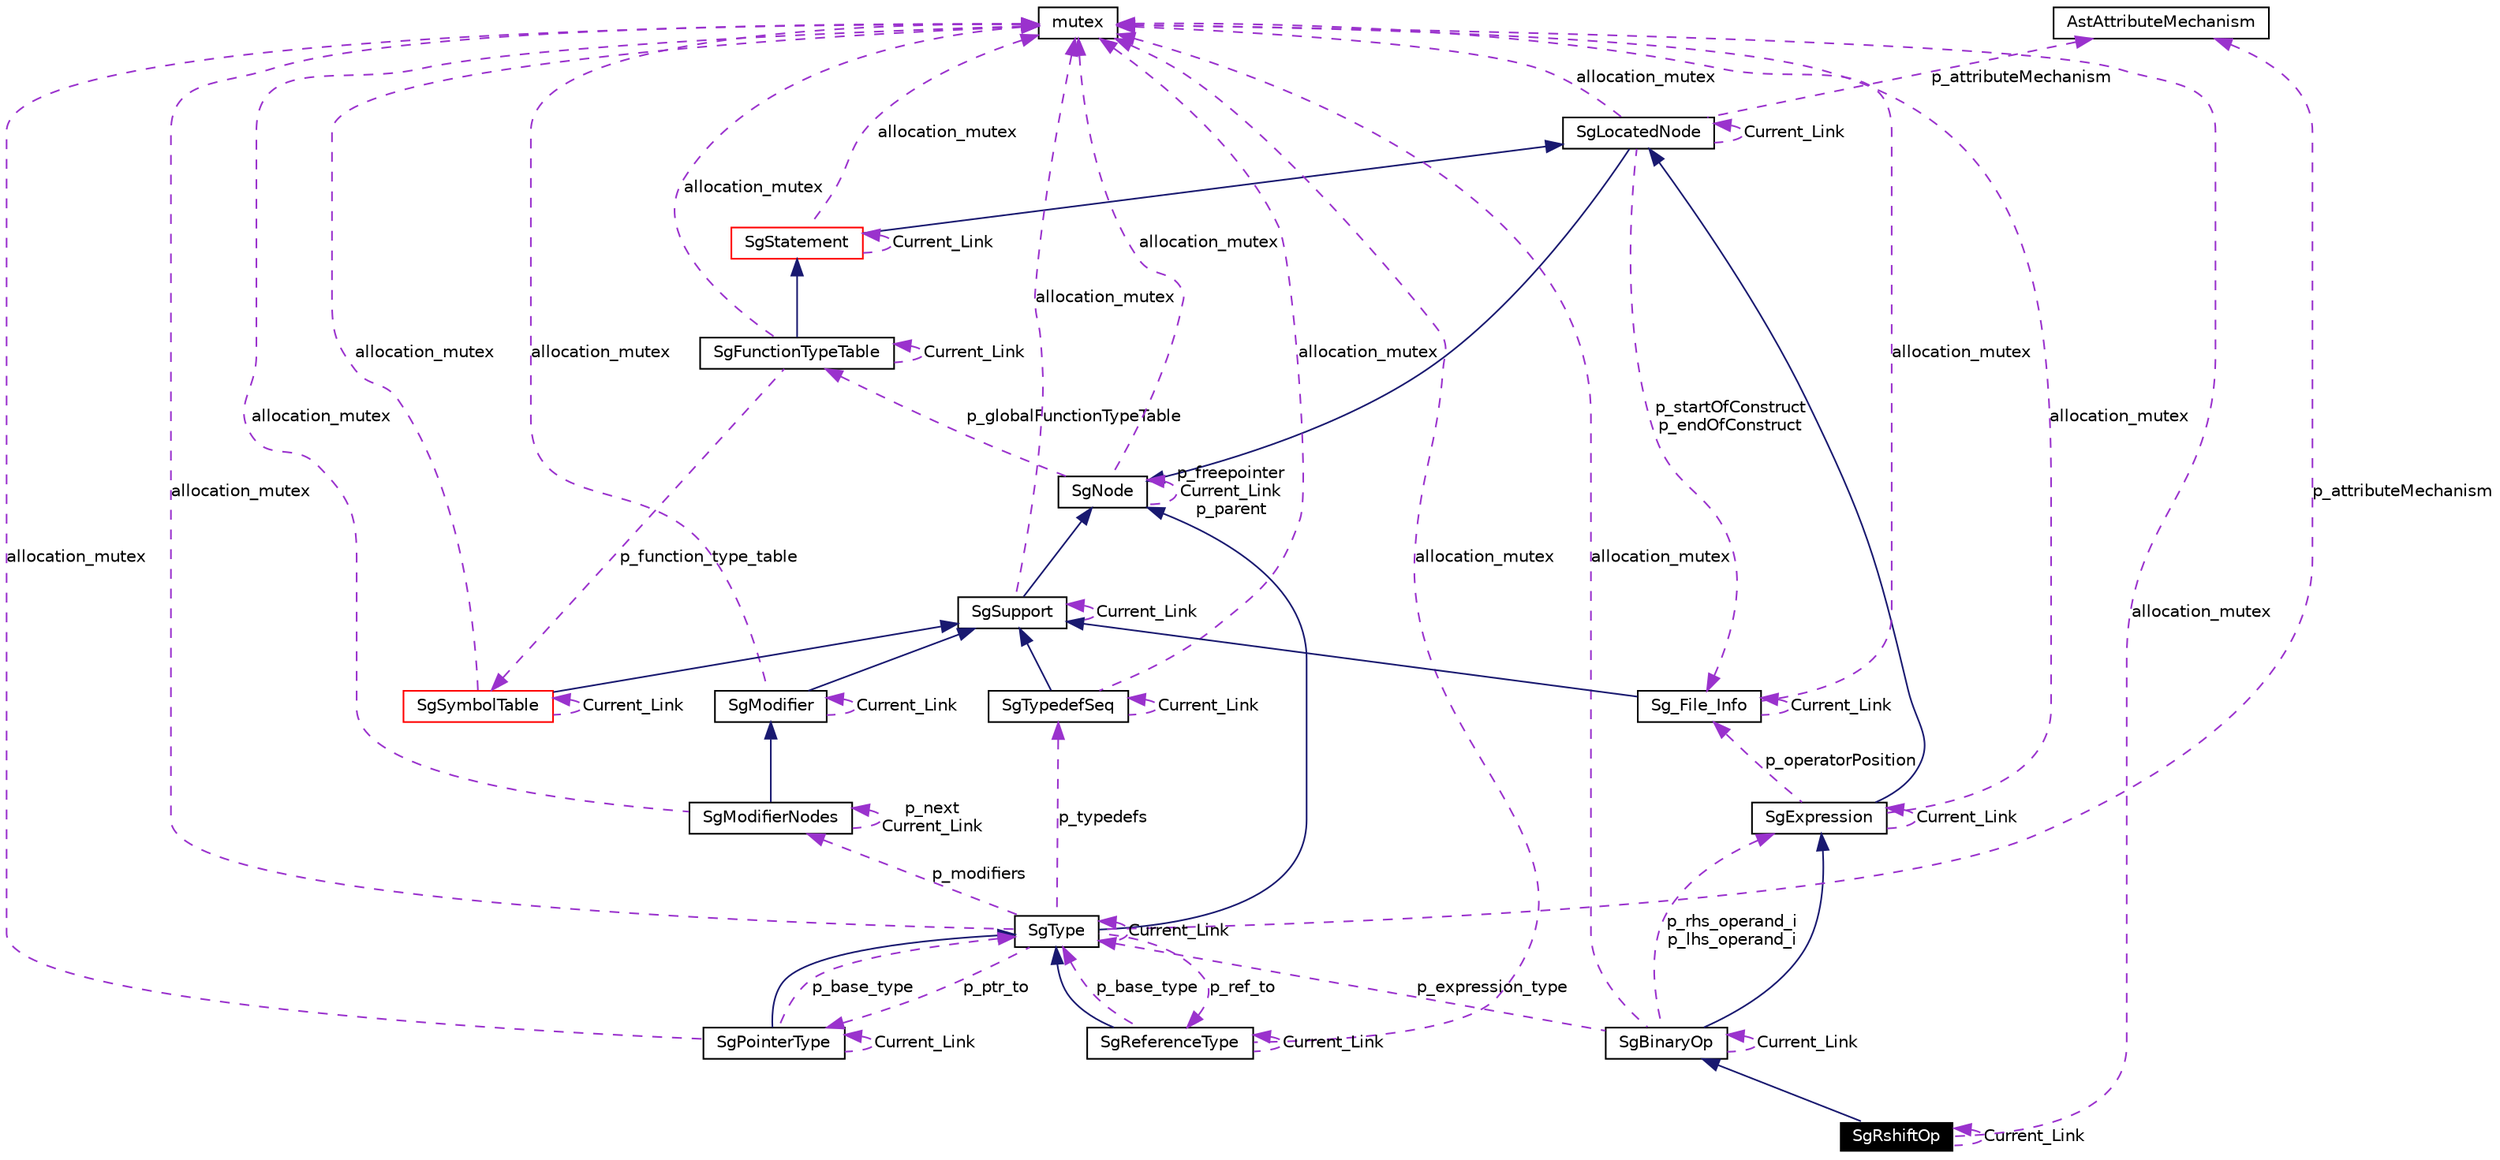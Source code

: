 digraph G
{
  edge [fontname="Helvetica",fontsize=10,labelfontname="Helvetica",labelfontsize=10];
  node [fontname="Helvetica",fontsize=10,shape=record];
  Node1 [label="SgRshiftOp",height=0.2,width=0.4,color="white", fillcolor="black", style="filled" fontcolor="white"];
  Node2 -> Node1 [dir=back,color="midnightblue",fontsize=10,style="solid",fontname="Helvetica"];
  Node2 [label="SgBinaryOp",height=0.2,width=0.4,color="black",URL="$classSgBinaryOp.html"];
  Node3 -> Node2 [dir=back,color="midnightblue",fontsize=10,style="solid",fontname="Helvetica"];
  Node3 [label="SgExpression",height=0.2,width=0.4,color="black",URL="$classSgExpression.html"];
  Node4 -> Node3 [dir=back,color="midnightblue",fontsize=10,style="solid",fontname="Helvetica"];
  Node4 [label="SgLocatedNode",height=0.2,width=0.4,color="black",URL="$classSgLocatedNode.html"];
  Node5 -> Node4 [dir=back,color="midnightblue",fontsize=10,style="solid",fontname="Helvetica"];
  Node5 [label="SgNode",height=0.2,width=0.4,color="black",URL="$classSgNode.html"];
  Node6 -> Node5 [dir=back,color="darkorchid3",fontsize=10,style="dashed",label="p_globalFunctionTypeTable",fontname="Helvetica"];
  Node6 [label="SgFunctionTypeTable",height=0.2,width=0.4,color="black",URL="$classSgFunctionTypeTable.html"];
  Node7 -> Node6 [dir=back,color="midnightblue",fontsize=10,style="solid",fontname="Helvetica"];
  Node7 [label="SgStatement",height=0.2,width=0.4,color="red",URL="$classSgStatement.html"];
  Node4 -> Node7 [dir=back,color="midnightblue",fontsize=10,style="solid",fontname="Helvetica"];
  Node7 -> Node7 [dir=back,color="darkorchid3",fontsize=10,style="dashed",label="Current_Link",fontname="Helvetica"];
  Node8 -> Node7 [dir=back,color="darkorchid3",fontsize=10,style="dashed",label="allocation_mutex",fontname="Helvetica"];
  Node8 [label="mutex",height=0.2,width=0.4,color="black",URL="$classmutex.html"];
  Node6 -> Node6 [dir=back,color="darkorchid3",fontsize=10,style="dashed",label="Current_Link",fontname="Helvetica"];
  Node8 -> Node6 [dir=back,color="darkorchid3",fontsize=10,style="dashed",label="allocation_mutex",fontname="Helvetica"];
  Node9 -> Node6 [dir=back,color="darkorchid3",fontsize=10,style="dashed",label="p_function_type_table",fontname="Helvetica"];
  Node9 [label="SgSymbolTable",height=0.2,width=0.4,color="red",URL="$classSgSymbolTable.html"];
  Node10 -> Node9 [dir=back,color="midnightblue",fontsize=10,style="solid",fontname="Helvetica"];
  Node10 [label="SgSupport",height=0.2,width=0.4,color="black",URL="$classSgSupport.html"];
  Node5 -> Node10 [dir=back,color="midnightblue",fontsize=10,style="solid",fontname="Helvetica"];
  Node8 -> Node10 [dir=back,color="darkorchid3",fontsize=10,style="dashed",label="allocation_mutex",fontname="Helvetica"];
  Node10 -> Node10 [dir=back,color="darkorchid3",fontsize=10,style="dashed",label="Current_Link",fontname="Helvetica"];
  Node8 -> Node9 [dir=back,color="darkorchid3",fontsize=10,style="dashed",label="allocation_mutex",fontname="Helvetica"];
  Node9 -> Node9 [dir=back,color="darkorchid3",fontsize=10,style="dashed",label="Current_Link",fontname="Helvetica"];
  Node5 -> Node5 [dir=back,color="darkorchid3",fontsize=10,style="dashed",label="p_freepointer\nCurrent_Link\np_parent",fontname="Helvetica"];
  Node8 -> Node5 [dir=back,color="darkorchid3",fontsize=10,style="dashed",label="allocation_mutex",fontname="Helvetica"];
  Node8 -> Node4 [dir=back,color="darkorchid3",fontsize=10,style="dashed",label="allocation_mutex",fontname="Helvetica"];
  Node11 -> Node4 [dir=back,color="darkorchid3",fontsize=10,style="dashed",label="p_attributeMechanism",fontname="Helvetica"];
  Node11 [label="AstAttributeMechanism",height=0.2,width=0.4,color="black",URL="$classAstAttributeMechanism.html"];
  Node12 -> Node4 [dir=back,color="darkorchid3",fontsize=10,style="dashed",label="p_startOfConstruct\np_endOfConstruct",fontname="Helvetica"];
  Node12 [label="Sg_File_Info",height=0.2,width=0.4,color="black",URL="$classSg__File__Info.html"];
  Node10 -> Node12 [dir=back,color="midnightblue",fontsize=10,style="solid",fontname="Helvetica"];
  Node8 -> Node12 [dir=back,color="darkorchid3",fontsize=10,style="dashed",label="allocation_mutex",fontname="Helvetica"];
  Node12 -> Node12 [dir=back,color="darkorchid3",fontsize=10,style="dashed",label="Current_Link",fontname="Helvetica"];
  Node4 -> Node4 [dir=back,color="darkorchid3",fontsize=10,style="dashed",label="Current_Link",fontname="Helvetica"];
  Node3 -> Node3 [dir=back,color="darkorchid3",fontsize=10,style="dashed",label="Current_Link",fontname="Helvetica"];
  Node8 -> Node3 [dir=back,color="darkorchid3",fontsize=10,style="dashed",label="allocation_mutex",fontname="Helvetica"];
  Node12 -> Node3 [dir=back,color="darkorchid3",fontsize=10,style="dashed",label="p_operatorPosition",fontname="Helvetica"];
  Node3 -> Node2 [dir=back,color="darkorchid3",fontsize=10,style="dashed",label="p_rhs_operand_i\np_lhs_operand_i",fontname="Helvetica"];
  Node2 -> Node2 [dir=back,color="darkorchid3",fontsize=10,style="dashed",label="Current_Link",fontname="Helvetica"];
  Node8 -> Node2 [dir=back,color="darkorchid3",fontsize=10,style="dashed",label="allocation_mutex",fontname="Helvetica"];
  Node13 -> Node2 [dir=back,color="darkorchid3",fontsize=10,style="dashed",label="p_expression_type",fontname="Helvetica"];
  Node13 [label="SgType",height=0.2,width=0.4,color="black",URL="$classSgType.html"];
  Node5 -> Node13 [dir=back,color="midnightblue",fontsize=10,style="solid",fontname="Helvetica"];
  Node14 -> Node13 [dir=back,color="darkorchid3",fontsize=10,style="dashed",label="p_ptr_to",fontname="Helvetica"];
  Node14 [label="SgPointerType",height=0.2,width=0.4,color="black",URL="$classSgPointerType.html"];
  Node13 -> Node14 [dir=back,color="midnightblue",fontsize=10,style="solid",fontname="Helvetica"];
  Node14 -> Node14 [dir=back,color="darkorchid3",fontsize=10,style="dashed",label="Current_Link",fontname="Helvetica"];
  Node8 -> Node14 [dir=back,color="darkorchid3",fontsize=10,style="dashed",label="allocation_mutex",fontname="Helvetica"];
  Node13 -> Node14 [dir=back,color="darkorchid3",fontsize=10,style="dashed",label="p_base_type",fontname="Helvetica"];
  Node15 -> Node13 [dir=back,color="darkorchid3",fontsize=10,style="dashed",label="p_ref_to",fontname="Helvetica"];
  Node15 [label="SgReferenceType",height=0.2,width=0.4,color="black",URL="$classSgReferenceType.html"];
  Node13 -> Node15 [dir=back,color="midnightblue",fontsize=10,style="solid",fontname="Helvetica"];
  Node15 -> Node15 [dir=back,color="darkorchid3",fontsize=10,style="dashed",label="Current_Link",fontname="Helvetica"];
  Node8 -> Node15 [dir=back,color="darkorchid3",fontsize=10,style="dashed",label="allocation_mutex",fontname="Helvetica"];
  Node13 -> Node15 [dir=back,color="darkorchid3",fontsize=10,style="dashed",label="p_base_type",fontname="Helvetica"];
  Node16 -> Node13 [dir=back,color="darkorchid3",fontsize=10,style="dashed",label="p_modifiers",fontname="Helvetica"];
  Node16 [label="SgModifierNodes",height=0.2,width=0.4,color="black",URL="$classSgModifierNodes.html"];
  Node17 -> Node16 [dir=back,color="midnightblue",fontsize=10,style="solid",fontname="Helvetica"];
  Node17 [label="SgModifier",height=0.2,width=0.4,color="black",URL="$classSgModifier.html"];
  Node10 -> Node17 [dir=back,color="midnightblue",fontsize=10,style="solid",fontname="Helvetica"];
  Node8 -> Node17 [dir=back,color="darkorchid3",fontsize=10,style="dashed",label="allocation_mutex",fontname="Helvetica"];
  Node17 -> Node17 [dir=back,color="darkorchid3",fontsize=10,style="dashed",label="Current_Link",fontname="Helvetica"];
  Node16 -> Node16 [dir=back,color="darkorchid3",fontsize=10,style="dashed",label="p_next\nCurrent_Link",fontname="Helvetica"];
  Node8 -> Node16 [dir=back,color="darkorchid3",fontsize=10,style="dashed",label="allocation_mutex",fontname="Helvetica"];
  Node8 -> Node13 [dir=back,color="darkorchid3",fontsize=10,style="dashed",label="allocation_mutex",fontname="Helvetica"];
  Node11 -> Node13 [dir=back,color="darkorchid3",fontsize=10,style="dashed",label="p_attributeMechanism",fontname="Helvetica"];
  Node18 -> Node13 [dir=back,color="darkorchid3",fontsize=10,style="dashed",label="p_typedefs",fontname="Helvetica"];
  Node18 [label="SgTypedefSeq",height=0.2,width=0.4,color="black",URL="$classSgTypedefSeq.html"];
  Node10 -> Node18 [dir=back,color="midnightblue",fontsize=10,style="solid",fontname="Helvetica"];
  Node8 -> Node18 [dir=back,color="darkorchid3",fontsize=10,style="dashed",label="allocation_mutex",fontname="Helvetica"];
  Node18 -> Node18 [dir=back,color="darkorchid3",fontsize=10,style="dashed",label="Current_Link",fontname="Helvetica"];
  Node13 -> Node13 [dir=back,color="darkorchid3",fontsize=10,style="dashed",label="Current_Link",fontname="Helvetica"];
  Node8 -> Node1 [dir=back,color="darkorchid3",fontsize=10,style="dashed",label="allocation_mutex",fontname="Helvetica"];
  Node1 -> Node1 [dir=back,color="darkorchid3",fontsize=10,style="dashed",label="Current_Link",fontname="Helvetica"];
}
